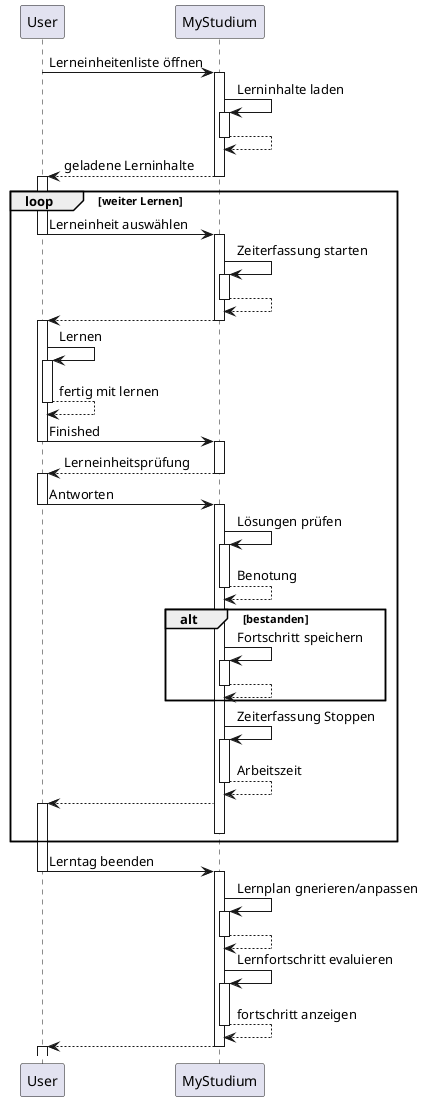 @startuml Sequenz Lerneinheit absolvieren

User-> MyStudium: Lerneinheitenliste öffnen
activate MyStudium
MyStudium -> MyStudium: Lerninhalte laden
activate MyStudium
MyStudium --> MyStudium
deactivate MyStudium
User <-- MyStudium : geladene Lerninhalte
deactivate MyStudium
activate User
loop weiter Lernen
User -> MyStudium: Lerneinheit auswählen
deactivate User
activate MyStudium
MyStudium -> MyStudium: Zeiterfassung starten
activate MyStudium
MyStudium --> MyStudium:
deactivate MyStudium
User <-- MyStudium
deactivate MyStudium
activate User
User -> User: Lernen
activate User
User --> User: fertig mit lernen
deactivate User
User -> MyStudium: Finished
deactivate User
activate MyStudium
User <-- MyStudium: Lerneinheitsprüfung
deactivate MyStudium
activate User

User -> MyStudium: Antworten
deactivate User
activate MyStudium
MyStudium ->  MyStudium: Lösungen prüfen
activate MyStudium
MyStudium --> MyStudium: Benotung
deactivate MyStudium
alt bestanden
MyStudium -> MyStudium: Fortschritt speichern
activate MyStudium
MyStudium --> MyStudium
deactivate MyStudium

end

MyStudium -> MyStudium: Zeiterfassung Stoppen
activate MyStudium
MyStudium --> MyStudium: Arbeitszeit
deactivate MyStudium
User <-- MyStudium
activate User
deactivate MyStudium
end
User -> MyStudium: Lerntag beenden
deactivate User
activate MyStudium
MyStudium -> MyStudium: Lernplan gnerieren/anpassen
activate MyStudium
MyStudium --> MyStudium
deactivate MyStudium
MyStudium -> MyStudium: Lernfortschritt evaluieren
activate MyStudium
MyStudium --> MyStudium: fortschritt anzeigen
deactivate MyStudium
User <-- MyStudium
deactivate MyStudium
activate User


@enduml
